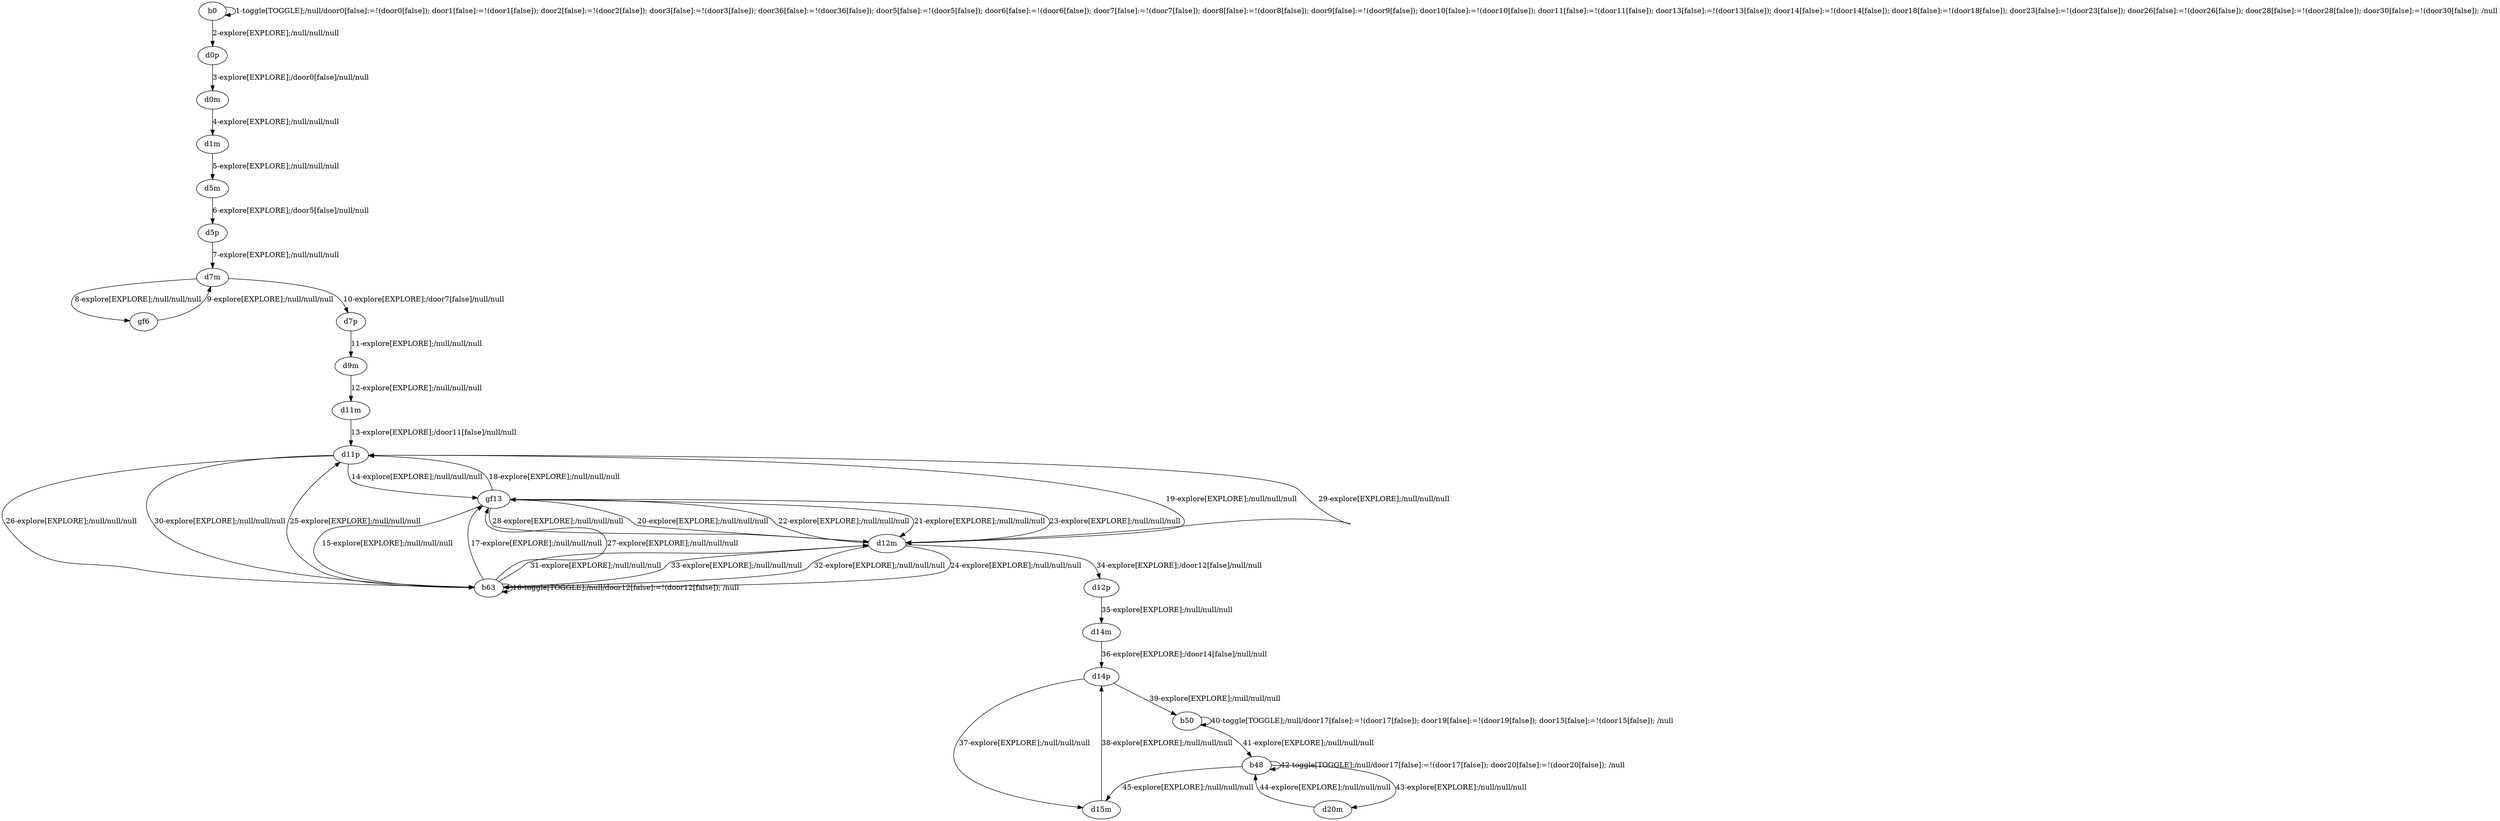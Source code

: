 # Total number of goals covered by this test: 1
# b48 --> d15m

digraph g {
"b0" -> "b0" [label = "1-toggle[TOGGLE];/null/door0[false]:=!(door0[false]); door1[false]:=!(door1[false]); door2[false]:=!(door2[false]); door3[false]:=!(door3[false]); door36[false]:=!(door36[false]); door5[false]:=!(door5[false]); door6[false]:=!(door6[false]); door7[false]:=!(door7[false]); door8[false]:=!(door8[false]); door9[false]:=!(door9[false]); door10[false]:=!(door10[false]); door11[false]:=!(door11[false]); door13[false]:=!(door13[false]); door14[false]:=!(door14[false]); door18[false]:=!(door18[false]); door23[false]:=!(door23[false]); door26[false]:=!(door26[false]); door28[false]:=!(door28[false]); door30[false]:=!(door30[false]); /null"];
"b0" -> "d0p" [label = "2-explore[EXPLORE];/null/null/null"];
"d0p" -> "d0m" [label = "3-explore[EXPLORE];/door0[false]/null/null"];
"d0m" -> "d1m" [label = "4-explore[EXPLORE];/null/null/null"];
"d1m" -> "d5m" [label = "5-explore[EXPLORE];/null/null/null"];
"d5m" -> "d5p" [label = "6-explore[EXPLORE];/door5[false]/null/null"];
"d5p" -> "d7m" [label = "7-explore[EXPLORE];/null/null/null"];
"d7m" -> "gf6" [label = "8-explore[EXPLORE];/null/null/null"];
"gf6" -> "d7m" [label = "9-explore[EXPLORE];/null/null/null"];
"d7m" -> "d7p" [label = "10-explore[EXPLORE];/door7[false]/null/null"];
"d7p" -> "d9m" [label = "11-explore[EXPLORE];/null/null/null"];
"d9m" -> "d11m" [label = "12-explore[EXPLORE];/null/null/null"];
"d11m" -> "d11p" [label = "13-explore[EXPLORE];/door11[false]/null/null"];
"d11p" -> "gf13" [label = "14-explore[EXPLORE];/null/null/null"];
"gf13" -> "b63" [label = "15-explore[EXPLORE];/null/null/null"];
"b63" -> "b63" [label = "16-toggle[TOGGLE];/null/door12[false]:=!(door12[false]); /null"];
"b63" -> "gf13" [label = "17-explore[EXPLORE];/null/null/null"];
"gf13" -> "d11p" [label = "18-explore[EXPLORE];/null/null/null"];
"d11p" -> "d12m" [label = "19-explore[EXPLORE];/null/null/null"];
"d12m" -> "gf13" [label = "20-explore[EXPLORE];/null/null/null"];
"gf13" -> "d12m" [label = "21-explore[EXPLORE];/null/null/null"];
"d12m" -> "gf13" [label = "22-explore[EXPLORE];/null/null/null"];
"gf13" -> "d12m" [label = "23-explore[EXPLORE];/null/null/null"];
"d12m" -> "b63" [label = "24-explore[EXPLORE];/null/null/null"];
"b63" -> "d11p" [label = "25-explore[EXPLORE];/null/null/null"];
"d11p" -> "b63" [label = "26-explore[EXPLORE];/null/null/null"];
"b63" -> "gf13" [label = "27-explore[EXPLORE];/null/null/null"];
"gf13" -> "d12m" [label = "28-explore[EXPLORE];/null/null/null"];
"d12m" -> "d11p" [label = "29-explore[EXPLORE];/null/null/null"];
"d11p" -> "b63" [label = "30-explore[EXPLORE];/null/null/null"];
"b63" -> "d12m" [label = "31-explore[EXPLORE];/null/null/null"];
"d12m" -> "b63" [label = "32-explore[EXPLORE];/null/null/null"];
"b63" -> "d12m" [label = "33-explore[EXPLORE];/null/null/null"];
"d12m" -> "d12p" [label = "34-explore[EXPLORE];/door12[false]/null/null"];
"d12p" -> "d14m" [label = "35-explore[EXPLORE];/null/null/null"];
"d14m" -> "d14p" [label = "36-explore[EXPLORE];/door14[false]/null/null"];
"d14p" -> "d15m" [label = "37-explore[EXPLORE];/null/null/null"];
"d15m" -> "d14p" [label = "38-explore[EXPLORE];/null/null/null"];
"d14p" -> "b50" [label = "39-explore[EXPLORE];/null/null/null"];
"b50" -> "b50" [label = "40-toggle[TOGGLE];/null/door17[false]:=!(door17[false]); door19[false]:=!(door19[false]); door15[false]:=!(door15[false]); /null"];
"b50" -> "b48" [label = "41-explore[EXPLORE];/null/null/null"];
"b48" -> "b48" [label = "42-toggle[TOGGLE];/null/door17[false]:=!(door17[false]); door20[false]:=!(door20[false]); /null"];
"b48" -> "d20m" [label = "43-explore[EXPLORE];/null/null/null"];
"d20m" -> "b48" [label = "44-explore[EXPLORE];/null/null/null"];
"b48" -> "d15m" [label = "45-explore[EXPLORE];/null/null/null"];
}